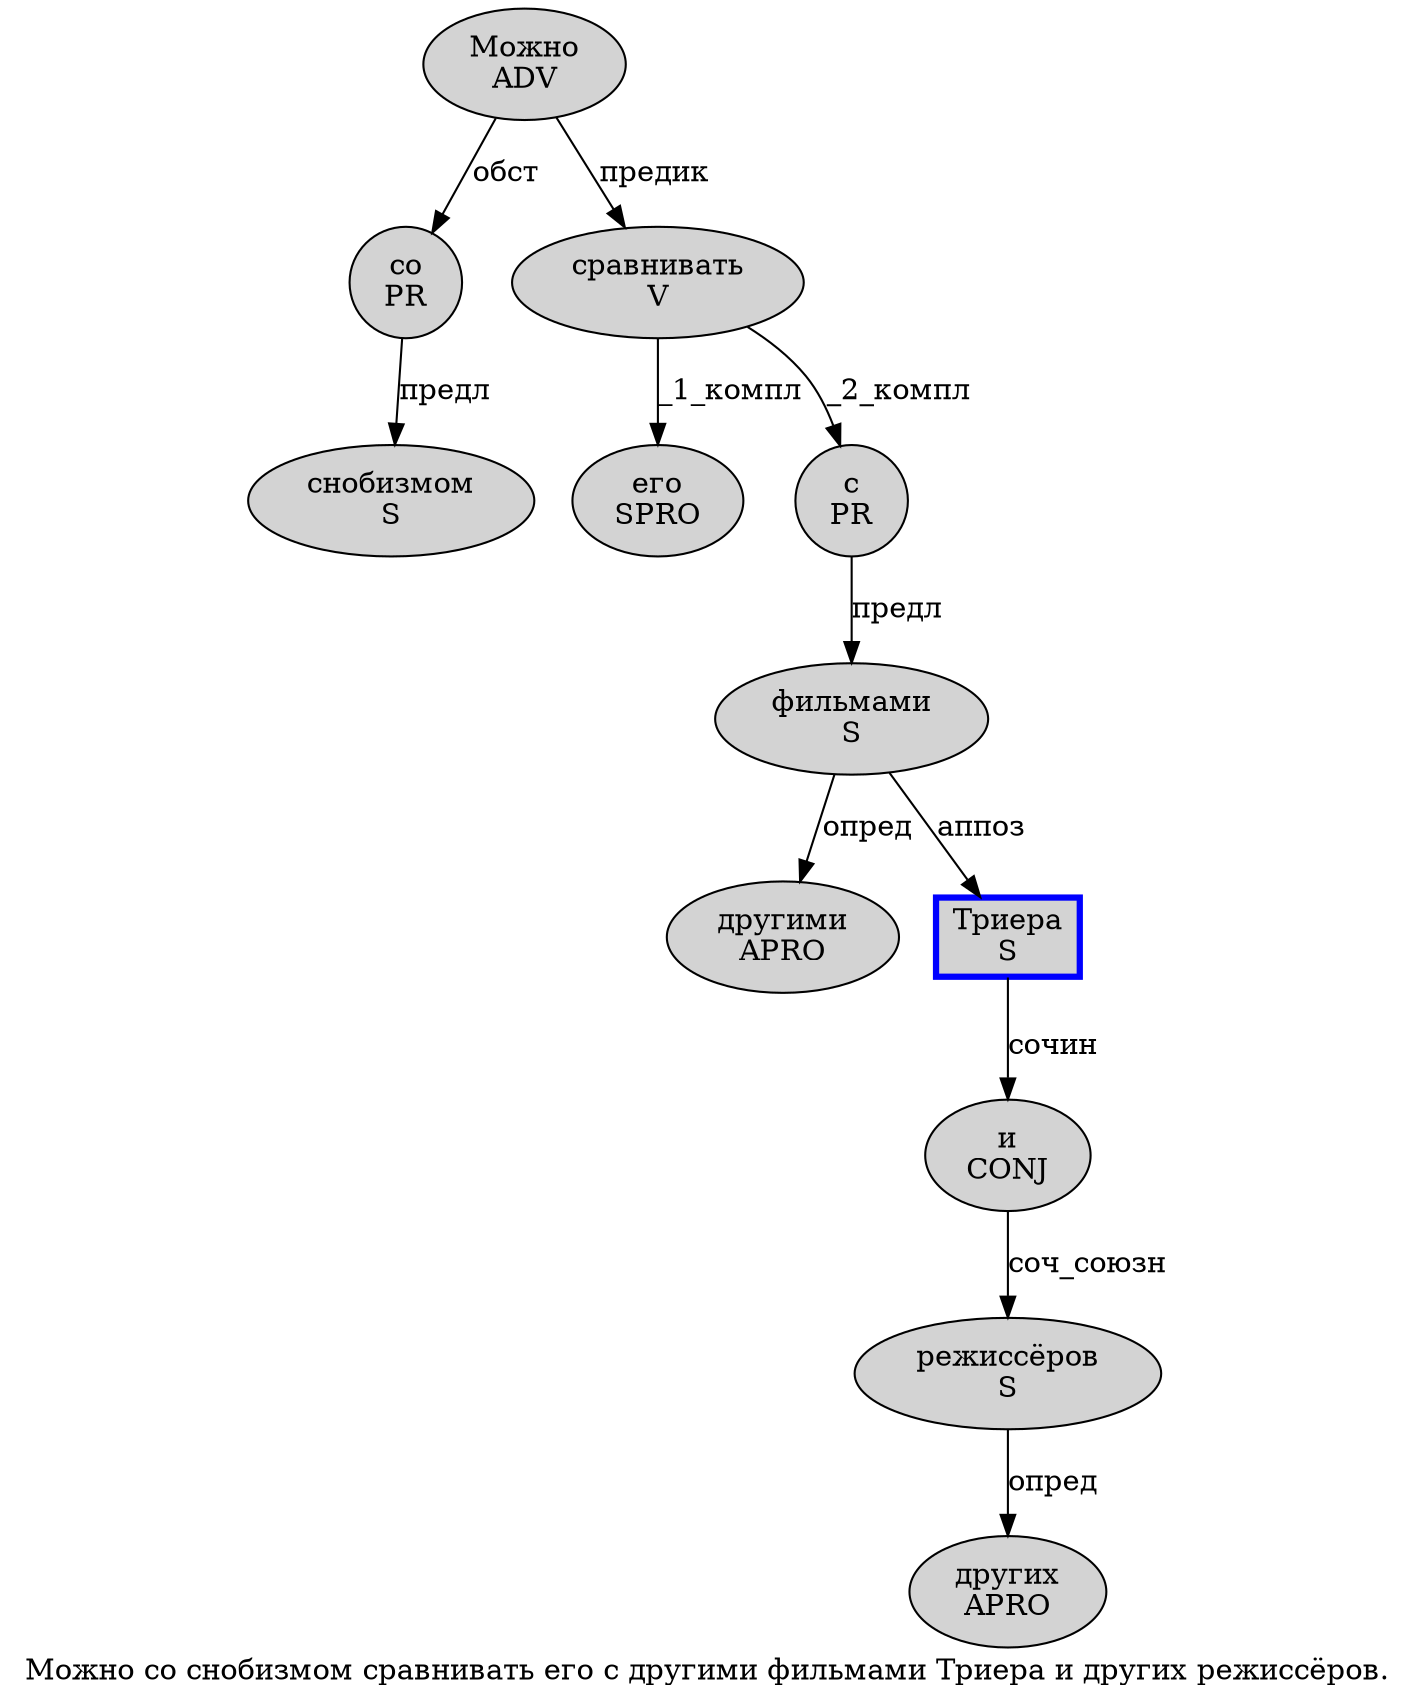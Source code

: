 digraph SENTENCE_1719 {
	graph [label="Можно со снобизмом сравнивать его с другими фильмами Триера и других режиссёров."]
	node [style=filled]
		0 [label="Можно
ADV" color="" fillcolor=lightgray penwidth=1 shape=ellipse]
		1 [label="со
PR" color="" fillcolor=lightgray penwidth=1 shape=ellipse]
		2 [label="снобизмом
S" color="" fillcolor=lightgray penwidth=1 shape=ellipse]
		3 [label="сравнивать
V" color="" fillcolor=lightgray penwidth=1 shape=ellipse]
		4 [label="его
SPRO" color="" fillcolor=lightgray penwidth=1 shape=ellipse]
		5 [label="с
PR" color="" fillcolor=lightgray penwidth=1 shape=ellipse]
		6 [label="другими
APRO" color="" fillcolor=lightgray penwidth=1 shape=ellipse]
		7 [label="фильмами
S" color="" fillcolor=lightgray penwidth=1 shape=ellipse]
		8 [label="Триера
S" color=blue fillcolor=lightgray penwidth=3 shape=box]
		9 [label="и
CONJ" color="" fillcolor=lightgray penwidth=1 shape=ellipse]
		10 [label="других
APRO" color="" fillcolor=lightgray penwidth=1 shape=ellipse]
		11 [label="режиссёров
S" color="" fillcolor=lightgray penwidth=1 shape=ellipse]
			0 -> 1 [label="обст"]
			0 -> 3 [label="предик"]
			11 -> 10 [label="опред"]
			7 -> 6 [label="опред"]
			7 -> 8 [label="аппоз"]
			9 -> 11 [label="соч_союзн"]
			5 -> 7 [label="предл"]
			3 -> 4 [label="_1_компл"]
			3 -> 5 [label="_2_компл"]
			1 -> 2 [label="предл"]
			8 -> 9 [label="сочин"]
}